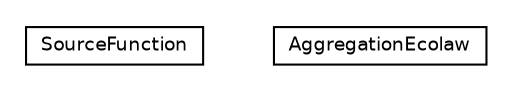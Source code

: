 #!/usr/local/bin/dot
#
# Class diagram 
# Generated by UmlGraph version 4.4 (http://www.spinellis.gr/sw/umlgraph)
#

digraph G {
	edge [fontname="Helvetica",fontsize=10,labelfontname="Helvetica",labelfontsize=10];
	node [fontname="Helvetica",fontsize=10,shape=plaintext];
	// it.apice.sapere.distdemo.analysis.SourceFunction
	c19238 [label=<<table border="0" cellborder="1" cellspacing="0" cellpadding="2" port="p" href="./SourceFunction.html">
		<tr><td><table border="0" cellspacing="0" cellpadding="1">
			<tr><td> SourceFunction </td></tr>
		</table></td></tr>
		</table>>, fontname="Helvetica", fontcolor="black", fontsize=9.0];
	// it.apice.sapere.distdemo.analysis.AggregationEcolaw
	c19239 [label=<<table border="0" cellborder="1" cellspacing="0" cellpadding="2" port="p" href="./AggregationEcolaw.html">
		<tr><td><table border="0" cellspacing="0" cellpadding="1">
			<tr><td> AggregationEcolaw </td></tr>
		</table></td></tr>
		</table>>, fontname="Helvetica", fontcolor="black", fontsize=9.0];
}

